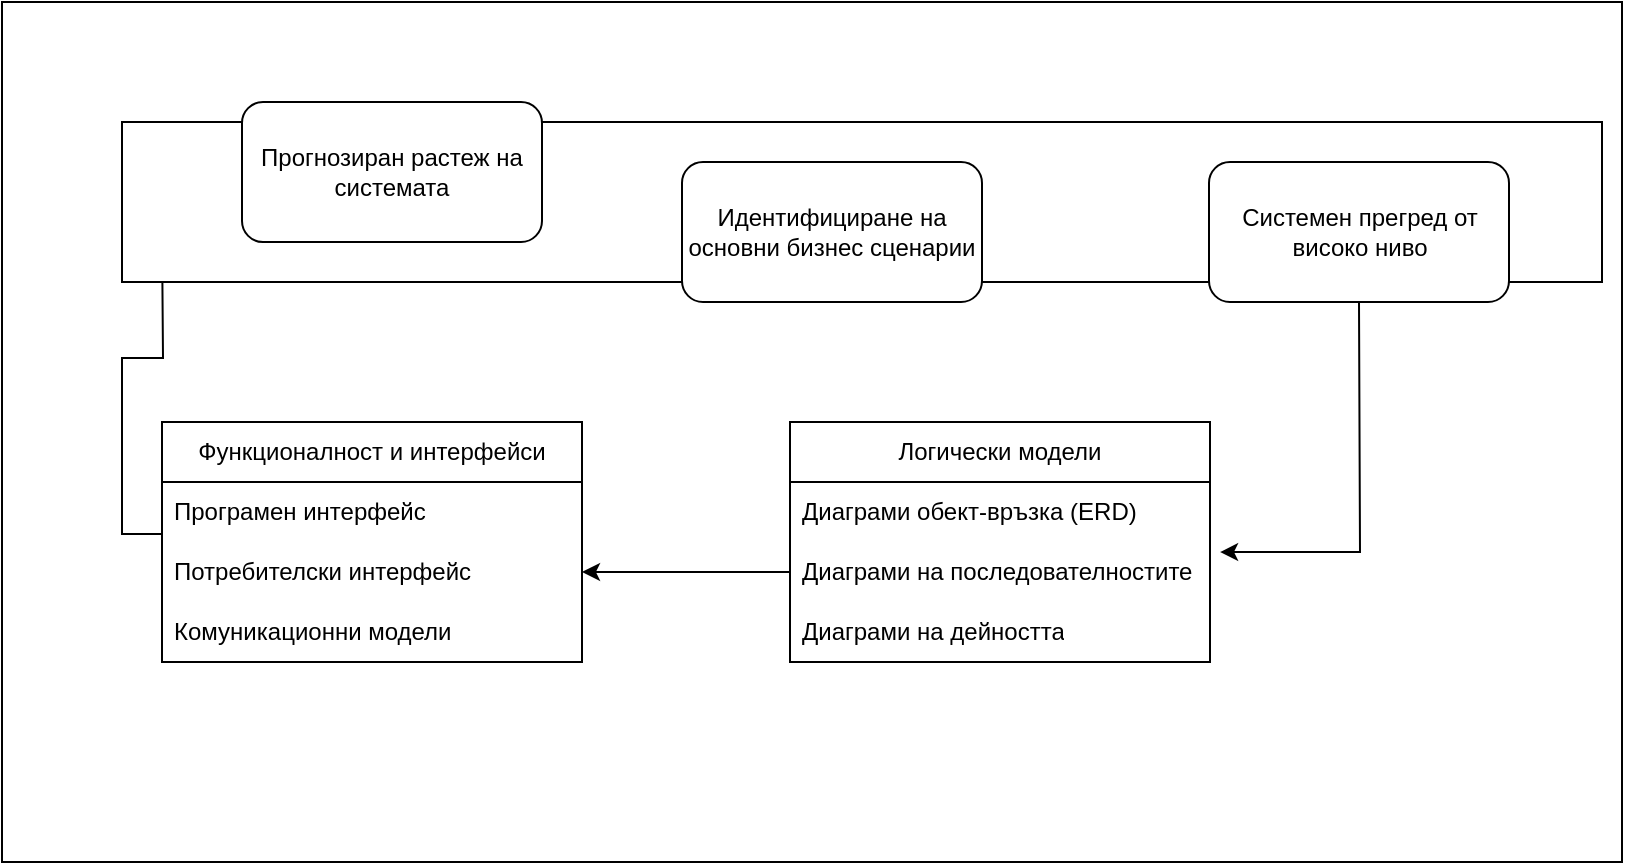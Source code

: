 <mxfile version="23.0.2" type="github">
  <diagram name="Page-1" id="_-T-Ew92CXRtChjD3JXS">
    <mxGraphModel dx="2251" dy="746" grid="1" gridSize="10" guides="1" tooltips="1" connect="1" arrows="1" fold="1" page="1" pageScale="1" pageWidth="827" pageHeight="1169" math="0" shadow="0">
      <root>
        <mxCell id="0" />
        <mxCell id="1" parent="0" />
        <mxCell id="RyOX_cj8XoAbLBHZOk8--1" value="" style="rounded=0;whiteSpace=wrap;html=1;" vertex="1" parent="1">
          <mxGeometry x="-190" y="100" width="810" height="430" as="geometry" />
        </mxCell>
        <mxCell id="RyOX_cj8XoAbLBHZOk8--5" value="" style="edgeStyle=orthogonalEdgeStyle;rounded=0;orthogonalLoop=1;jettySize=auto;html=1;" edge="1" parent="1">
          <mxGeometry relative="1" as="geometry">
            <mxPoint x="40" y="215" as="sourcePoint" />
            <mxPoint x="150" y="215" as="targetPoint" />
          </mxGeometry>
        </mxCell>
        <mxCell id="RyOX_cj8XoAbLBHZOk8--7" value="" style="edgeStyle=orthogonalEdgeStyle;rounded=0;orthogonalLoop=1;jettySize=auto;html=1;" edge="1" parent="1">
          <mxGeometry relative="1" as="geometry">
            <mxPoint x="300" y="215" as="sourcePoint" />
            <mxPoint x="413.5" y="215" as="targetPoint" />
          </mxGeometry>
        </mxCell>
        <mxCell id="RyOX_cj8XoAbLBHZOk8--8" value="Логически модели" style="swimlane;fontStyle=0;childLayout=stackLayout;horizontal=1;startSize=30;horizontalStack=0;resizeParent=1;resizeParentMax=0;resizeLast=0;collapsible=1;marginBottom=0;whiteSpace=wrap;html=1;" vertex="1" parent="1">
          <mxGeometry x="204" y="310" width="210" height="120" as="geometry" />
        </mxCell>
        <mxCell id="RyOX_cj8XoAbLBHZOk8--9" value="Диаграми обект-връзка (ERD)" style="text;strokeColor=none;fillColor=none;align=left;verticalAlign=middle;spacingLeft=4;spacingRight=4;overflow=hidden;points=[[0,0.5],[1,0.5]];portConstraint=eastwest;rotatable=0;whiteSpace=wrap;html=1;" vertex="1" parent="RyOX_cj8XoAbLBHZOk8--8">
          <mxGeometry y="30" width="210" height="30" as="geometry" />
        </mxCell>
        <mxCell id="RyOX_cj8XoAbLBHZOk8--10" value="Диаграми на последователностите" style="text;strokeColor=none;fillColor=none;align=left;verticalAlign=middle;spacingLeft=4;spacingRight=4;overflow=hidden;points=[[0,0.5],[1,0.5]];portConstraint=eastwest;rotatable=0;whiteSpace=wrap;html=1;" vertex="1" parent="RyOX_cj8XoAbLBHZOk8--8">
          <mxGeometry y="60" width="210" height="30" as="geometry" />
        </mxCell>
        <mxCell id="RyOX_cj8XoAbLBHZOk8--11" value="Диаграми на дейността" style="text;strokeColor=none;fillColor=none;align=left;verticalAlign=middle;spacingLeft=4;spacingRight=4;overflow=hidden;points=[[0,0.5],[1,0.5]];portConstraint=eastwest;rotatable=0;whiteSpace=wrap;html=1;" vertex="1" parent="RyOX_cj8XoAbLBHZOk8--8">
          <mxGeometry y="90" width="210" height="30" as="geometry" />
        </mxCell>
        <mxCell id="RyOX_cj8XoAbLBHZOk8--12" style="edgeStyle=orthogonalEdgeStyle;rounded=0;orthogonalLoop=1;jettySize=auto;html=1;entryX=1.024;entryY=0.167;entryDx=0;entryDy=0;entryPerimeter=0;" edge="1" parent="1" target="RyOX_cj8XoAbLBHZOk8--10">
          <mxGeometry relative="1" as="geometry">
            <mxPoint x="488.5" y="250" as="sourcePoint" />
          </mxGeometry>
        </mxCell>
        <mxCell id="RyOX_cj8XoAbLBHZOk8--20" style="edgeStyle=orthogonalEdgeStyle;rounded=0;orthogonalLoop=1;jettySize=auto;html=1;entryX=0;entryY=0.5;entryDx=0;entryDy=0;exitX=0;exitY=0.867;exitDx=0;exitDy=0;exitPerimeter=0;" edge="1" parent="1" source="RyOX_cj8XoAbLBHZOk8--14">
          <mxGeometry relative="1" as="geometry">
            <mxPoint x="-110" y="215" as="targetPoint" />
          </mxGeometry>
        </mxCell>
        <mxCell id="RyOX_cj8XoAbLBHZOk8--13" value="Функционалност и интерфейси" style="swimlane;fontStyle=0;childLayout=stackLayout;horizontal=1;startSize=30;horizontalStack=0;resizeParent=1;resizeParentMax=0;resizeLast=0;collapsible=1;marginBottom=0;whiteSpace=wrap;html=1;" vertex="1" parent="1">
          <mxGeometry x="-110" y="310" width="210" height="120" as="geometry" />
        </mxCell>
        <mxCell id="RyOX_cj8XoAbLBHZOk8--14" value="Програмен интерфейс" style="text;strokeColor=none;fillColor=none;align=left;verticalAlign=middle;spacingLeft=4;spacingRight=4;overflow=hidden;points=[[0,0.5],[1,0.5]];portConstraint=eastwest;rotatable=0;whiteSpace=wrap;html=1;" vertex="1" parent="RyOX_cj8XoAbLBHZOk8--13">
          <mxGeometry y="30" width="210" height="30" as="geometry" />
        </mxCell>
        <mxCell id="RyOX_cj8XoAbLBHZOk8--15" value="Потребителски интерфейс" style="text;strokeColor=none;fillColor=none;align=left;verticalAlign=middle;spacingLeft=4;spacingRight=4;overflow=hidden;points=[[0,0.5],[1,0.5]];portConstraint=eastwest;rotatable=0;whiteSpace=wrap;html=1;" vertex="1" parent="RyOX_cj8XoAbLBHZOk8--13">
          <mxGeometry y="60" width="210" height="30" as="geometry" />
        </mxCell>
        <mxCell id="RyOX_cj8XoAbLBHZOk8--16" value="Комуникационни модели" style="text;strokeColor=none;fillColor=none;align=left;verticalAlign=middle;spacingLeft=4;spacingRight=4;overflow=hidden;points=[[0,0.5],[1,0.5]];portConstraint=eastwest;rotatable=0;whiteSpace=wrap;html=1;" vertex="1" parent="RyOX_cj8XoAbLBHZOk8--13">
          <mxGeometry y="90" width="210" height="30" as="geometry" />
        </mxCell>
        <mxCell id="RyOX_cj8XoAbLBHZOk8--17" value="" style="edgeStyle=orthogonalEdgeStyle;rounded=0;orthogonalLoop=1;jettySize=auto;html=1;entryX=1;entryY=0.5;entryDx=0;entryDy=0;" edge="1" parent="1" source="RyOX_cj8XoAbLBHZOk8--10" target="RyOX_cj8XoAbLBHZOk8--15">
          <mxGeometry relative="1" as="geometry" />
        </mxCell>
        <mxCell id="RyOX_cj8XoAbLBHZOk8--21" value="" style="rounded=0;whiteSpace=wrap;html=1;" vertex="1" parent="1">
          <mxGeometry x="-130" y="160" width="740" height="80" as="geometry" />
        </mxCell>
        <mxCell id="RyOX_cj8XoAbLBHZOk8--22" value="Прогнозиран растеж на системата" style="rounded=1;whiteSpace=wrap;html=1;" vertex="1" parent="1">
          <mxGeometry x="-70" y="150" width="150" height="70" as="geometry" />
        </mxCell>
        <mxCell id="RyOX_cj8XoAbLBHZOk8--23" value="Идентифициране на основни бизнес сценарии" style="rounded=1;whiteSpace=wrap;html=1;" vertex="1" parent="1">
          <mxGeometry x="150" y="180" width="150" height="70" as="geometry" />
        </mxCell>
        <mxCell id="RyOX_cj8XoAbLBHZOk8--24" value="Системен прегред от високо ниво" style="rounded=1;whiteSpace=wrap;html=1;" vertex="1" parent="1">
          <mxGeometry x="413.5" y="180" width="150" height="70" as="geometry" />
        </mxCell>
      </root>
    </mxGraphModel>
  </diagram>
</mxfile>
